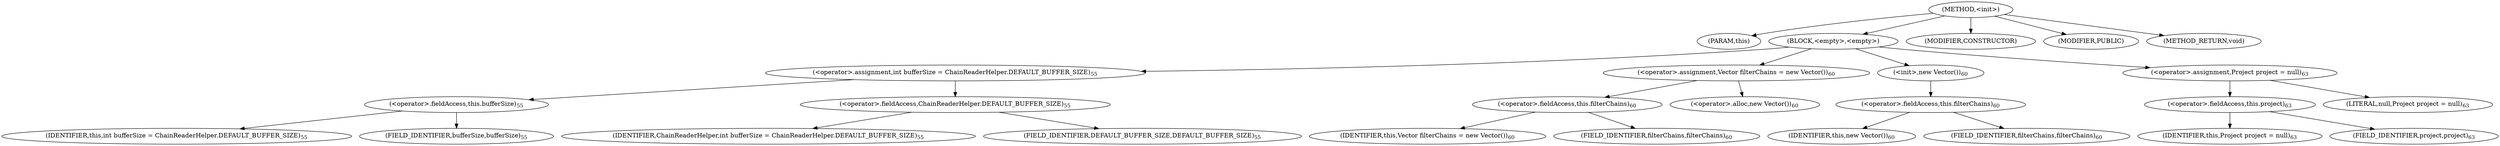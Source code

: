 digraph "&lt;init&gt;" {  
"511" [label = <(METHOD,&lt;init&gt;)> ]
"512" [label = <(PARAM,this)> ]
"513" [label = <(BLOCK,&lt;empty&gt;,&lt;empty&gt;)> ]
"514" [label = <(&lt;operator&gt;.assignment,int bufferSize = ChainReaderHelper.DEFAULT_BUFFER_SIZE)<SUB>55</SUB>> ]
"515" [label = <(&lt;operator&gt;.fieldAccess,this.bufferSize)<SUB>55</SUB>> ]
"516" [label = <(IDENTIFIER,this,int bufferSize = ChainReaderHelper.DEFAULT_BUFFER_SIZE)<SUB>55</SUB>> ]
"517" [label = <(FIELD_IDENTIFIER,bufferSize,bufferSize)<SUB>55</SUB>> ]
"518" [label = <(&lt;operator&gt;.fieldAccess,ChainReaderHelper.DEFAULT_BUFFER_SIZE)<SUB>55</SUB>> ]
"519" [label = <(IDENTIFIER,ChainReaderHelper,int bufferSize = ChainReaderHelper.DEFAULT_BUFFER_SIZE)<SUB>55</SUB>> ]
"520" [label = <(FIELD_IDENTIFIER,DEFAULT_BUFFER_SIZE,DEFAULT_BUFFER_SIZE)<SUB>55</SUB>> ]
"521" [label = <(&lt;operator&gt;.assignment,Vector filterChains = new Vector())<SUB>60</SUB>> ]
"522" [label = <(&lt;operator&gt;.fieldAccess,this.filterChains)<SUB>60</SUB>> ]
"523" [label = <(IDENTIFIER,this,Vector filterChains = new Vector())<SUB>60</SUB>> ]
"524" [label = <(FIELD_IDENTIFIER,filterChains,filterChains)<SUB>60</SUB>> ]
"525" [label = <(&lt;operator&gt;.alloc,new Vector())<SUB>60</SUB>> ]
"526" [label = <(&lt;init&gt;,new Vector())<SUB>60</SUB>> ]
"527" [label = <(&lt;operator&gt;.fieldAccess,this.filterChains)<SUB>60</SUB>> ]
"528" [label = <(IDENTIFIER,this,new Vector())<SUB>60</SUB>> ]
"529" [label = <(FIELD_IDENTIFIER,filterChains,filterChains)<SUB>60</SUB>> ]
"530" [label = <(&lt;operator&gt;.assignment,Project project = null)<SUB>63</SUB>> ]
"531" [label = <(&lt;operator&gt;.fieldAccess,this.project)<SUB>63</SUB>> ]
"532" [label = <(IDENTIFIER,this,Project project = null)<SUB>63</SUB>> ]
"533" [label = <(FIELD_IDENTIFIER,project,project)<SUB>63</SUB>> ]
"534" [label = <(LITERAL,null,Project project = null)<SUB>63</SUB>> ]
"535" [label = <(MODIFIER,CONSTRUCTOR)> ]
"536" [label = <(MODIFIER,PUBLIC)> ]
"537" [label = <(METHOD_RETURN,void)> ]
  "511" -> "512" 
  "511" -> "513" 
  "511" -> "535" 
  "511" -> "536" 
  "511" -> "537" 
  "513" -> "514" 
  "513" -> "521" 
  "513" -> "526" 
  "513" -> "530" 
  "514" -> "515" 
  "514" -> "518" 
  "515" -> "516" 
  "515" -> "517" 
  "518" -> "519" 
  "518" -> "520" 
  "521" -> "522" 
  "521" -> "525" 
  "522" -> "523" 
  "522" -> "524" 
  "526" -> "527" 
  "527" -> "528" 
  "527" -> "529" 
  "530" -> "531" 
  "530" -> "534" 
  "531" -> "532" 
  "531" -> "533" 
}
